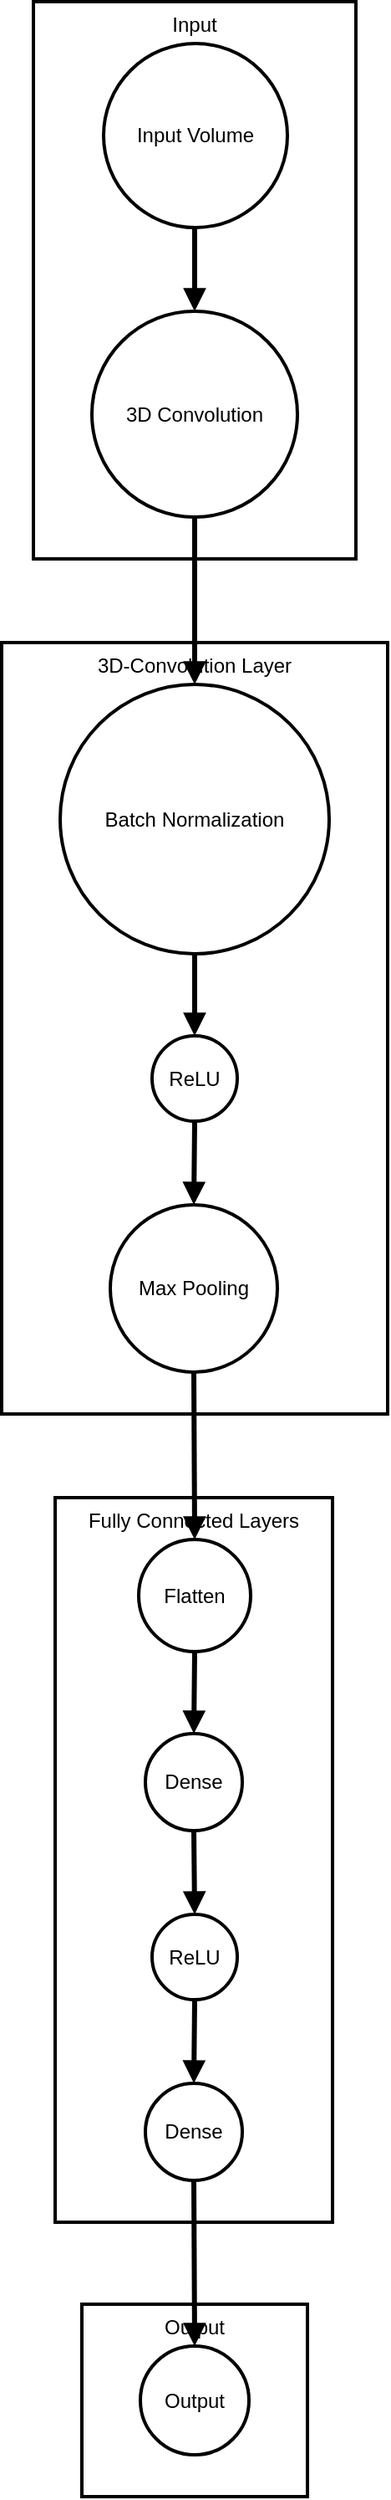 <mxfile version="21.2.2" type="github">
  <diagram name="第 1 页" id="4gUOJZ1eZ-vdzAVpWaUX">
    <mxGraphModel>
      <root>
        <mxCell id="0" />
        <mxCell id="1" parent="0" />
        <mxCell id="2" value="Output" style="whiteSpace=wrap;strokeWidth=2;verticalAlign=top;" vertex="1" parent="1">
          <mxGeometry x="48" y="1376" width="135" height="115" as="geometry" />
        </mxCell>
        <mxCell id="3" value="Output" style="ellipse;aspect=fixed;strokeWidth=2;whiteSpace=wrap;" vertex="1" parent="1">
          <mxGeometry x="83" y="1401" width="65" height="65" as="geometry" />
        </mxCell>
        <mxCell id="4" value="Fully Connected Layers" style="whiteSpace=wrap;strokeWidth=2;verticalAlign=top;" vertex="1" parent="1">
          <mxGeometry x="32" y="894" width="166" height="433" as="geometry" />
        </mxCell>
        <mxCell id="5" value="Flatten" style="ellipse;aspect=fixed;strokeWidth=2;whiteSpace=wrap;" vertex="1" parent="1">
          <mxGeometry x="82" y="919" width="67" height="67" as="geometry" />
        </mxCell>
        <mxCell id="6" value="Dense" style="ellipse;aspect=fixed;strokeWidth=2;whiteSpace=wrap;" vertex="1" parent="1">
          <mxGeometry x="86" y="1035" width="58" height="58" as="geometry" />
        </mxCell>
        <mxCell id="7" value="ReLU" style="ellipse;aspect=fixed;strokeWidth=2;whiteSpace=wrap;" vertex="1" parent="1">
          <mxGeometry x="90" y="1143" width="51" height="51" as="geometry" />
        </mxCell>
        <mxCell id="8" value="Dense" style="ellipse;aspect=fixed;strokeWidth=2;whiteSpace=wrap;" vertex="1" parent="1">
          <mxGeometry x="86" y="1244" width="58" height="58" as="geometry" />
        </mxCell>
        <mxCell id="9" value="3D-Convolution Layer" style="whiteSpace=wrap;strokeWidth=2;verticalAlign=top;" vertex="1" parent="1">
          <mxGeometry y="383" width="231" height="461" as="geometry" />
        </mxCell>
        <mxCell id="10" value="Batch Normalization" style="ellipse;aspect=fixed;strokeWidth=2;whiteSpace=wrap;" vertex="1" parent="1">
          <mxGeometry x="35" y="408" width="161" height="161" as="geometry" />
        </mxCell>
        <mxCell id="11" value="ReLU" style="ellipse;aspect=fixed;strokeWidth=2;whiteSpace=wrap;" vertex="1" parent="1">
          <mxGeometry x="90" y="618" width="51" height="51" as="geometry" />
        </mxCell>
        <mxCell id="12" value="Max Pooling" style="ellipse;aspect=fixed;strokeWidth=2;whiteSpace=wrap;" vertex="1" parent="1">
          <mxGeometry x="65" y="719" width="100" height="100" as="geometry" />
        </mxCell>
        <mxCell id="13" value="Input" style="whiteSpace=wrap;strokeWidth=2;verticalAlign=top;" vertex="1" parent="1">
          <mxGeometry x="19" width="193" height="333" as="geometry" />
        </mxCell>
        <mxCell id="14" value="Input Volume" style="ellipse;aspect=fixed;strokeWidth=2;whiteSpace=wrap;" vertex="1" parent="1">
          <mxGeometry x="61" y="25" width="110" height="110" as="geometry" />
        </mxCell>
        <mxCell id="15" value="3D Convolution" style="ellipse;aspect=fixed;strokeWidth=2;whiteSpace=wrap;" vertex="1" parent="1">
          <mxGeometry x="54" y="185" width="123" height="123" as="geometry" />
        </mxCell>
        <mxCell id="16" value="" style="curved=1;startArrow=none;endArrow=block;strokeWidth=3;exitX=0.493;exitY=0.996;entryX=0.498;entryY=-0.004;" edge="1" parent="1" source="14" target="15">
          <mxGeometry relative="1" as="geometry">
            <Array as="points" />
          </mxGeometry>
        </mxCell>
        <mxCell id="17" value="" style="curved=1;startArrow=none;endArrow=block;strokeWidth=3;exitX=0.498;exitY=0.996;entryX=0.498;entryY=-0.003;" edge="1" parent="1" source="15" target="10">
          <mxGeometry relative="1" as="geometry">
            <Array as="points" />
          </mxGeometry>
        </mxCell>
        <mxCell id="18" value="" style="curved=1;startArrow=none;endArrow=block;strokeWidth=3;exitX=0.498;exitY=0.994;entryX=0.495;entryY=0.002;" edge="1" parent="1" source="10" target="11">
          <mxGeometry relative="1" as="geometry">
            <Array as="points" />
          </mxGeometry>
        </mxCell>
        <mxCell id="19" value="" style="curved=1;startArrow=none;endArrow=block;strokeWidth=3;exitX=0.495;exitY=0.999;entryX=0.503;entryY=-0.0;" edge="1" parent="1" source="11" target="12">
          <mxGeometry relative="1" as="geometry">
            <Array as="points" />
          </mxGeometry>
        </mxCell>
        <mxCell id="20" value="" style="curved=1;startArrow=none;endArrow=block;strokeWidth=3;exitX=0.503;exitY=0.998;entryX=0.496;entryY=-0.003;" edge="1" parent="1" source="12" target="5">
          <mxGeometry relative="1" as="geometry">
            <Array as="points" />
          </mxGeometry>
        </mxCell>
        <mxCell id="21" value="" style="curved=1;startArrow=none;endArrow=block;strokeWidth=3;exitX=0.496;exitY=0.992;entryX=0.504;entryY=0.008;" edge="1" parent="1" source="5" target="6">
          <mxGeometry relative="1" as="geometry">
            <Array as="points" />
          </mxGeometry>
        </mxCell>
        <mxCell id="22" value="" style="curved=1;startArrow=none;endArrow=block;strokeWidth=3;exitX=0.504;exitY=1.0;entryX=0.495;entryY=0.0;" edge="1" parent="1" source="6" target="7">
          <mxGeometry relative="1" as="geometry">
            <Array as="points" />
          </mxGeometry>
        </mxCell>
        <mxCell id="23" value="" style="curved=1;startArrow=none;endArrow=block;strokeWidth=3;exitX=0.495;exitY=0.998;entryX=0.504;entryY=-0.002;" edge="1" parent="1" source="7" target="8">
          <mxGeometry relative="1" as="geometry">
            <Array as="points" />
          </mxGeometry>
        </mxCell>
        <mxCell id="24" value="" style="curved=1;startArrow=none;endArrow=block;strokeWidth=3;exitX=0.504;exitY=0.991;entryX=0.496;entryY=0.007;" edge="1" parent="1" source="8" target="3">
          <mxGeometry relative="1" as="geometry">
            <Array as="points" />
          </mxGeometry>
        </mxCell>
      </root>
    </mxGraphModel>
  </diagram>
</mxfile>
